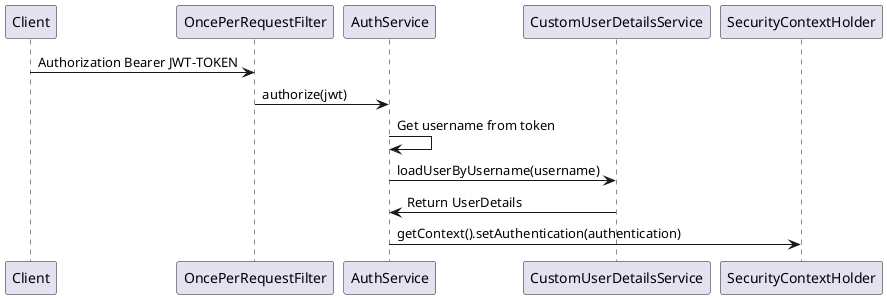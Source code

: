 @startuml
Client -> OncePerRequestFilter: Authorization Bearer JWT-TOKEN
OncePerRequestFilter -> AuthService: authorize(jwt)
AuthService -> AuthService: Get username from token
AuthService -> CustomUserDetailsService: loadUserByUsername(username)
CustomUserDetailsService -> AuthService: Return UserDetails
AuthService -> SecurityContextHolder: getContext().setAuthentication(authentication)
@enduml
